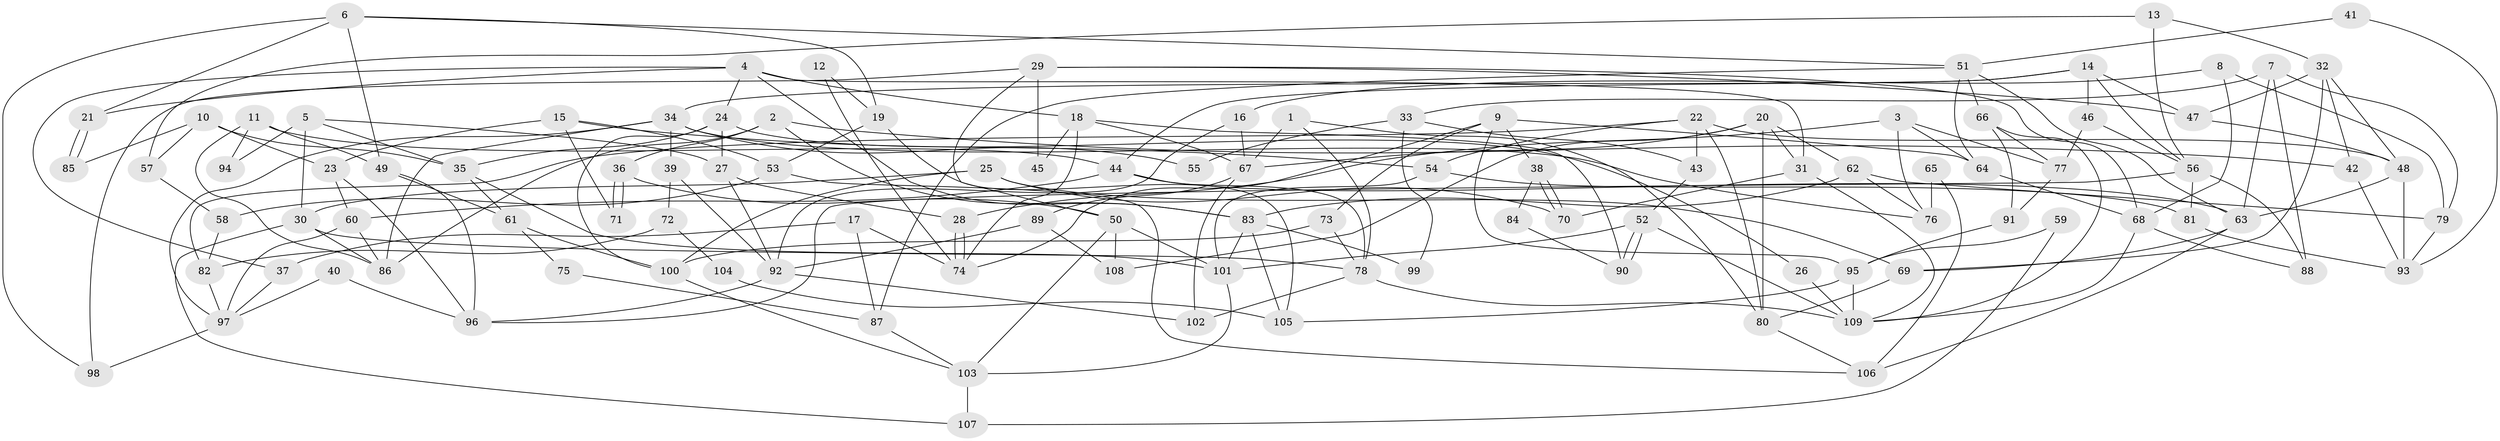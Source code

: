 // coarse degree distribution, {9: 0.125, 7: 0.125, 5: 0.09375, 23: 0.03125, 4: 0.0625, 6: 0.15625, 8: 0.09375, 10: 0.0625, 18: 0.03125, 3: 0.09375, 1: 0.03125, 14: 0.03125, 2: 0.0625}
// Generated by graph-tools (version 1.1) at 2025/19/03/04/25 18:19:01]
// undirected, 109 vertices, 218 edges
graph export_dot {
graph [start="1"]
  node [color=gray90,style=filled];
  1;
  2;
  3;
  4;
  5;
  6;
  7;
  8;
  9;
  10;
  11;
  12;
  13;
  14;
  15;
  16;
  17;
  18;
  19;
  20;
  21;
  22;
  23;
  24;
  25;
  26;
  27;
  28;
  29;
  30;
  31;
  32;
  33;
  34;
  35;
  36;
  37;
  38;
  39;
  40;
  41;
  42;
  43;
  44;
  45;
  46;
  47;
  48;
  49;
  50;
  51;
  52;
  53;
  54;
  55;
  56;
  57;
  58;
  59;
  60;
  61;
  62;
  63;
  64;
  65;
  66;
  67;
  68;
  69;
  70;
  71;
  72;
  73;
  74;
  75;
  76;
  77;
  78;
  79;
  80;
  81;
  82;
  83;
  84;
  85;
  86;
  87;
  88;
  89;
  90;
  91;
  92;
  93;
  94;
  95;
  96;
  97;
  98;
  99;
  100;
  101;
  102;
  103;
  104;
  105;
  106;
  107;
  108;
  109;
  1 -- 78;
  1 -- 67;
  1 -- 80;
  2 -- 42;
  2 -- 86;
  2 -- 36;
  2 -- 83;
  3 -- 76;
  3 -- 64;
  3 -- 28;
  3 -- 77;
  4 -- 24;
  4 -- 18;
  4 -- 21;
  4 -- 31;
  4 -- 37;
  4 -- 83;
  5 -- 27;
  5 -- 35;
  5 -- 30;
  5 -- 94;
  6 -- 21;
  6 -- 98;
  6 -- 19;
  6 -- 49;
  6 -- 51;
  7 -- 88;
  7 -- 63;
  7 -- 33;
  7 -- 79;
  8 -- 79;
  8 -- 68;
  8 -- 16;
  9 -- 73;
  9 -- 95;
  9 -- 38;
  9 -- 64;
  9 -- 74;
  10 -- 23;
  10 -- 35;
  10 -- 57;
  10 -- 85;
  11 -- 49;
  11 -- 44;
  11 -- 86;
  11 -- 94;
  12 -- 19;
  12 -- 74;
  13 -- 32;
  13 -- 56;
  13 -- 57;
  14 -- 47;
  14 -- 46;
  14 -- 34;
  14 -- 44;
  14 -- 56;
  15 -- 53;
  15 -- 23;
  15 -- 54;
  15 -- 71;
  16 -- 67;
  16 -- 92;
  17 -- 87;
  17 -- 74;
  17 -- 37;
  18 -- 67;
  18 -- 74;
  18 -- 45;
  18 -- 90;
  19 -- 53;
  19 -- 105;
  20 -- 31;
  20 -- 80;
  20 -- 62;
  20 -- 67;
  20 -- 108;
  21 -- 85;
  21 -- 85;
  22 -- 54;
  22 -- 80;
  22 -- 43;
  22 -- 48;
  22 -- 82;
  23 -- 96;
  23 -- 60;
  24 -- 27;
  24 -- 100;
  24 -- 26;
  24 -- 35;
  25 -- 70;
  25 -- 30;
  25 -- 69;
  25 -- 100;
  26 -- 109;
  27 -- 92;
  27 -- 28;
  28 -- 74;
  28 -- 74;
  29 -- 50;
  29 -- 47;
  29 -- 45;
  29 -- 68;
  29 -- 98;
  30 -- 86;
  30 -- 78;
  30 -- 107;
  31 -- 109;
  31 -- 70;
  32 -- 69;
  32 -- 48;
  32 -- 42;
  32 -- 47;
  33 -- 43;
  33 -- 55;
  33 -- 99;
  34 -- 97;
  34 -- 39;
  34 -- 55;
  34 -- 76;
  34 -- 86;
  35 -- 61;
  35 -- 101;
  36 -- 71;
  36 -- 71;
  36 -- 50;
  37 -- 97;
  38 -- 70;
  38 -- 70;
  38 -- 84;
  39 -- 92;
  39 -- 72;
  40 -- 97;
  40 -- 96;
  41 -- 51;
  41 -- 93;
  42 -- 93;
  43 -- 52;
  44 -- 78;
  44 -- 60;
  44 -- 63;
  46 -- 77;
  46 -- 56;
  47 -- 48;
  48 -- 63;
  48 -- 93;
  49 -- 96;
  49 -- 61;
  50 -- 101;
  50 -- 103;
  50 -- 108;
  51 -- 66;
  51 -- 63;
  51 -- 64;
  51 -- 87;
  52 -- 101;
  52 -- 90;
  52 -- 90;
  52 -- 109;
  53 -- 58;
  53 -- 106;
  54 -- 101;
  54 -- 81;
  56 -- 81;
  56 -- 88;
  56 -- 96;
  57 -- 58;
  58 -- 82;
  59 -- 95;
  59 -- 107;
  60 -- 86;
  60 -- 97;
  61 -- 100;
  61 -- 75;
  62 -- 83;
  62 -- 76;
  62 -- 79;
  63 -- 69;
  63 -- 106;
  64 -- 68;
  65 -- 106;
  65 -- 76;
  66 -- 109;
  66 -- 77;
  66 -- 91;
  67 -- 89;
  67 -- 102;
  68 -- 88;
  68 -- 109;
  69 -- 80;
  72 -- 82;
  72 -- 104;
  73 -- 78;
  73 -- 100;
  75 -- 87;
  77 -- 91;
  78 -- 109;
  78 -- 102;
  79 -- 93;
  80 -- 106;
  81 -- 93;
  82 -- 97;
  83 -- 99;
  83 -- 101;
  83 -- 105;
  84 -- 90;
  87 -- 103;
  89 -- 108;
  89 -- 92;
  91 -- 95;
  92 -- 102;
  92 -- 96;
  95 -- 109;
  95 -- 105;
  97 -- 98;
  100 -- 103;
  101 -- 103;
  103 -- 107;
  104 -- 105;
}
